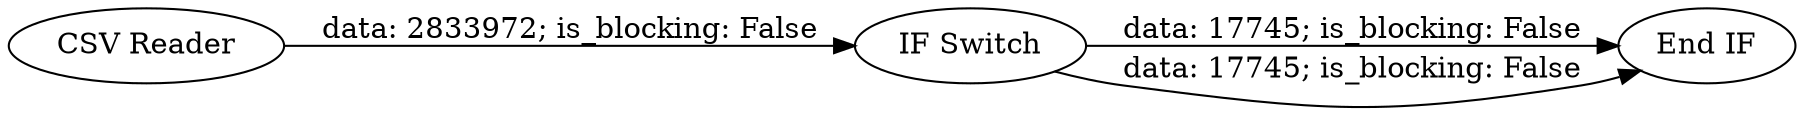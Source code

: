digraph {
	"-9151657290815915546_3" [label="CSV Reader"]
	"-9151657290815915546_1" [label="IF Switch"]
	"-9151657290815915546_2" [label="End IF"]
	"-9151657290815915546_1" -> "-9151657290815915546_2" [label="data: 17745; is_blocking: False"]
	"-9151657290815915546_3" -> "-9151657290815915546_1" [label="data: 2833972; is_blocking: False"]
	"-9151657290815915546_1" -> "-9151657290815915546_2" [label="data: 17745; is_blocking: False"]
	rankdir=LR
}
